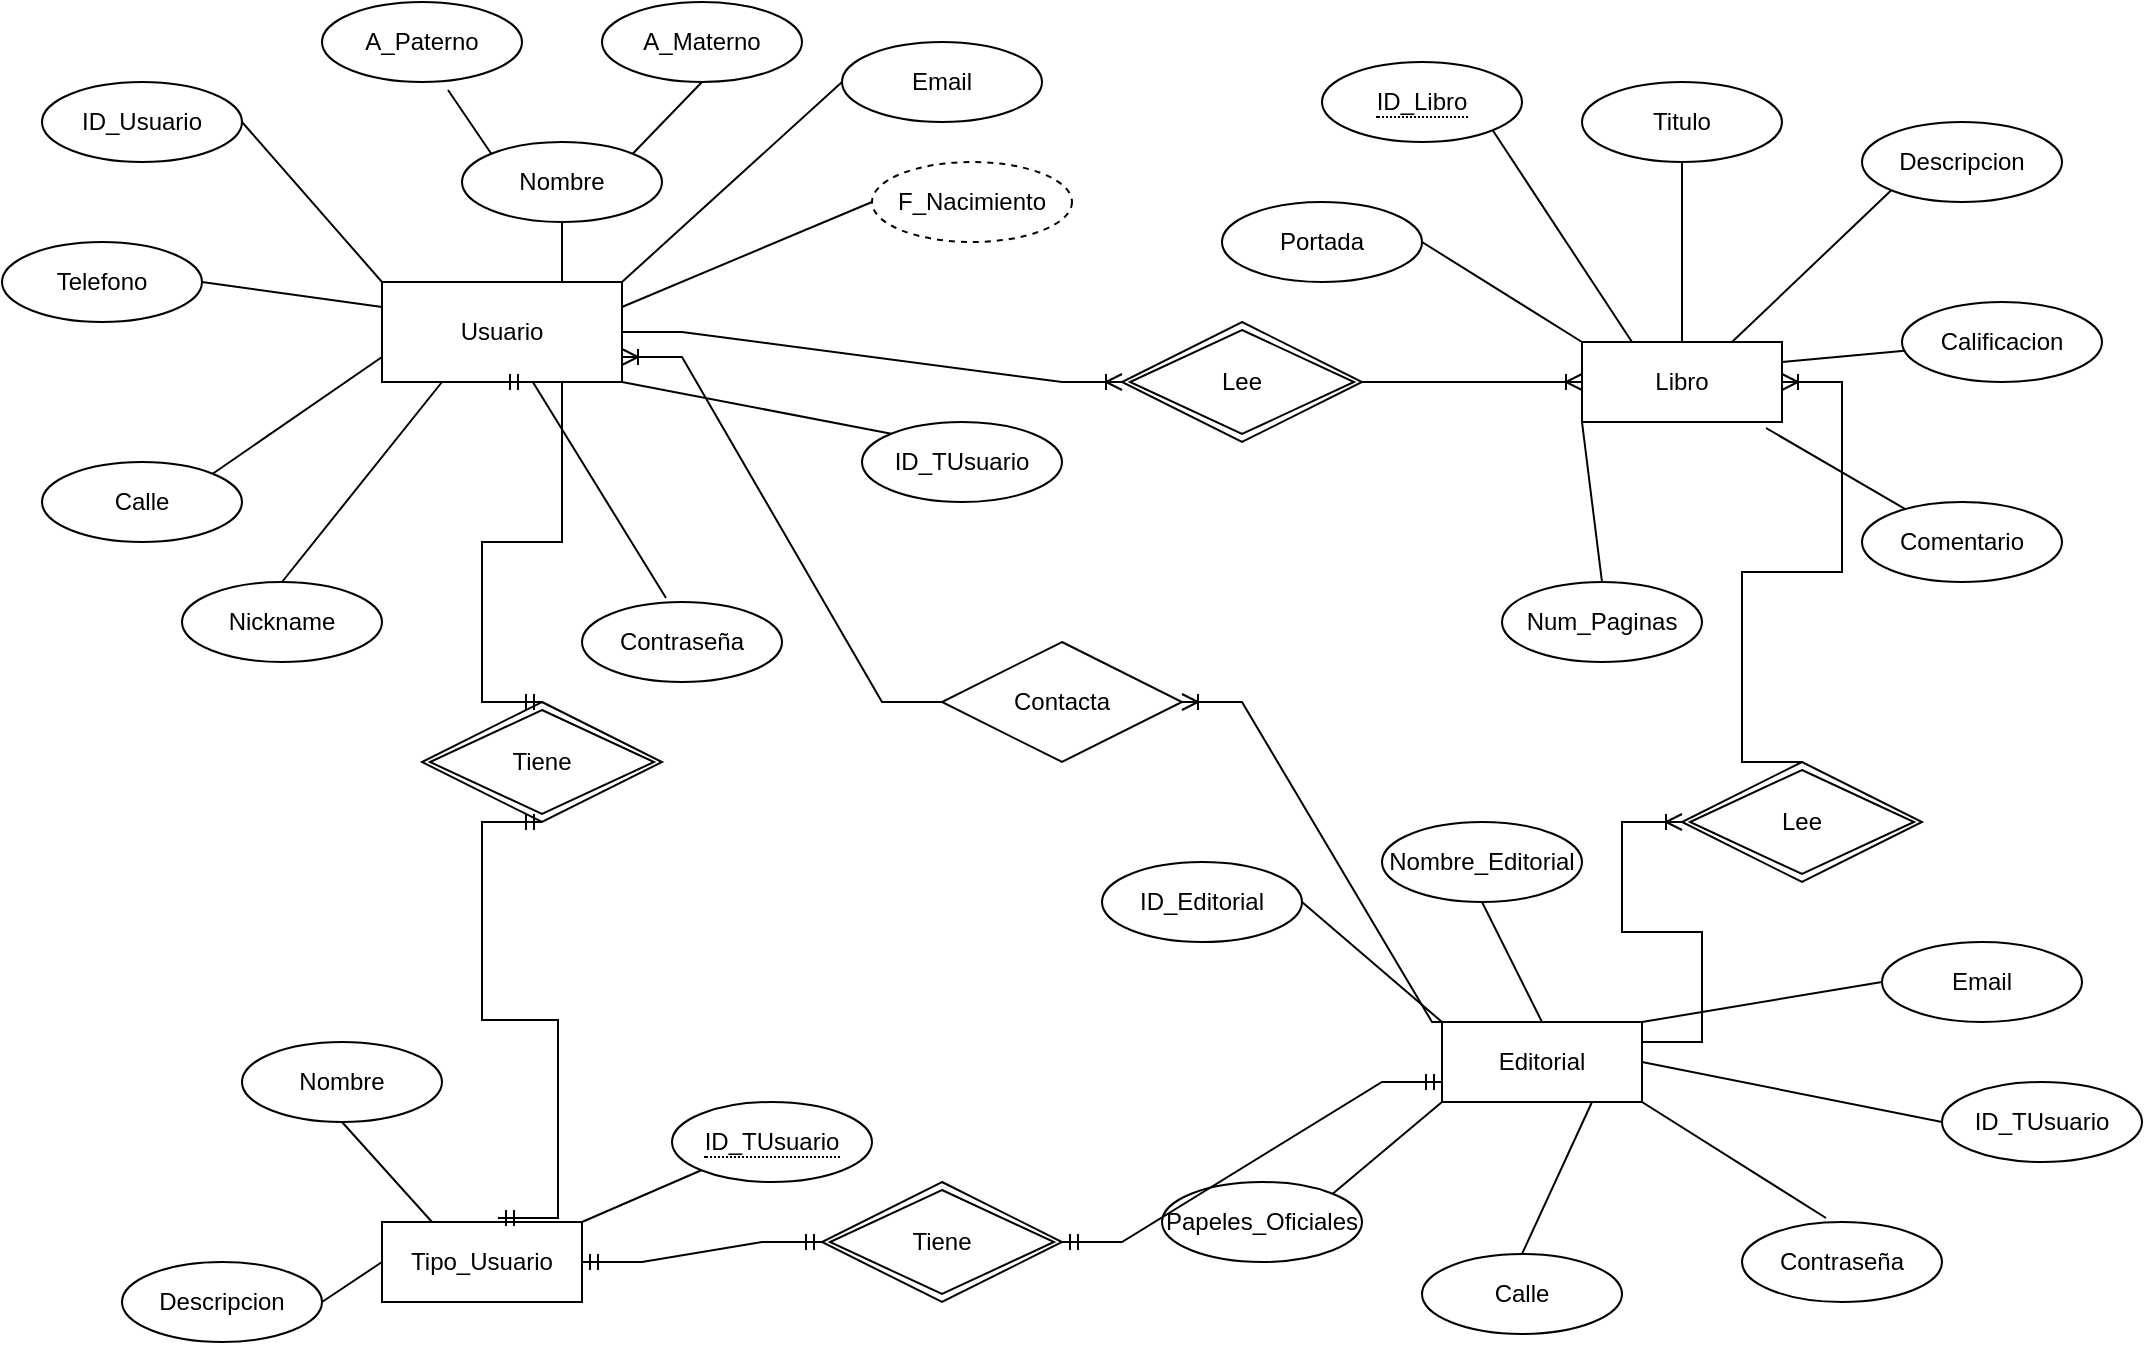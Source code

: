 <mxfile version="22.0.4" type="github">
  <diagram name="Modelo E/R" id="IhCKG4I5s8DM8B8GCM9t">
    <mxGraphModel dx="2537" dy="892" grid="1" gridSize="10" guides="1" tooltips="1" connect="1" arrows="1" fold="1" page="1" pageScale="1" pageWidth="850" pageHeight="1100" math="0" shadow="0">
      <root>
        <mxCell id="0" />
        <mxCell id="1" parent="0" />
        <mxCell id="hGGs1oTkZi790XXc7I2--1" value="Usuario" style="html=1;dashed=0;whiteSpace=wrap;" parent="1" vertex="1">
          <mxGeometry x="80" y="140" width="120" height="50" as="geometry" />
        </mxCell>
        <mxCell id="hGGs1oTkZi790XXc7I2--2" value="Nombre" style="ellipse;whiteSpace=wrap;html=1;align=center;" parent="1" vertex="1">
          <mxGeometry x="120" y="70" width="100" height="40" as="geometry" />
        </mxCell>
        <mxCell id="hGGs1oTkZi790XXc7I2--3" value="A_Paterno" style="ellipse;whiteSpace=wrap;html=1;align=center;" parent="1" vertex="1">
          <mxGeometry x="50" width="100" height="40" as="geometry" />
        </mxCell>
        <mxCell id="hGGs1oTkZi790XXc7I2--6" value="A_Materno" style="ellipse;whiteSpace=wrap;html=1;align=center;" parent="1" vertex="1">
          <mxGeometry x="190" width="100" height="40" as="geometry" />
        </mxCell>
        <mxCell id="hGGs1oTkZi790XXc7I2--10" value="ID_Usuario" style="ellipse;whiteSpace=wrap;html=1;align=center;" parent="1" vertex="1">
          <mxGeometry x="-90" y="40" width="100" height="40" as="geometry" />
        </mxCell>
        <mxCell id="hGGs1oTkZi790XXc7I2--12" value="Telefono" style="ellipse;whiteSpace=wrap;html=1;align=center;" parent="1" vertex="1">
          <mxGeometry x="-110" y="120" width="100" height="40" as="geometry" />
        </mxCell>
        <mxCell id="hGGs1oTkZi790XXc7I2--13" value="F_Nacimiento" style="ellipse;whiteSpace=wrap;html=1;align=center;dashed=1;" parent="1" vertex="1">
          <mxGeometry x="325" y="80" width="100" height="40" as="geometry" />
        </mxCell>
        <mxCell id="hGGs1oTkZi790XXc7I2--14" value="Calle" style="ellipse;whiteSpace=wrap;html=1;align=center;" parent="1" vertex="1">
          <mxGeometry x="-90" y="230" width="100" height="40" as="geometry" />
        </mxCell>
        <mxCell id="hGGs1oTkZi790XXc7I2--15" value="ID_TUsuario" style="ellipse;whiteSpace=wrap;html=1;align=center;" parent="1" vertex="1">
          <mxGeometry x="320" y="210" width="100" height="40" as="geometry" />
        </mxCell>
        <mxCell id="hGGs1oTkZi790XXc7I2--16" value="Email" style="ellipse;whiteSpace=wrap;html=1;align=center;" parent="1" vertex="1">
          <mxGeometry x="310" y="20" width="100" height="40" as="geometry" />
        </mxCell>
        <mxCell id="hGGs1oTkZi790XXc7I2--17" value="Contraseña" style="ellipse;whiteSpace=wrap;html=1;align=center;" parent="1" vertex="1">
          <mxGeometry x="180" y="300" width="100" height="40" as="geometry" />
        </mxCell>
        <mxCell id="hGGs1oTkZi790XXc7I2--18" value="Nickname" style="ellipse;whiteSpace=wrap;html=1;align=center;" parent="1" vertex="1">
          <mxGeometry x="-20" y="290" width="100" height="40" as="geometry" />
        </mxCell>
        <mxCell id="hGGs1oTkZi790XXc7I2--19" value="" style="endArrow=none;html=1;rounded=0;exitX=1;exitY=0.5;exitDx=0;exitDy=0;entryX=0;entryY=0;entryDx=0;entryDy=0;" parent="1" source="hGGs1oTkZi790XXc7I2--10" target="hGGs1oTkZi790XXc7I2--1" edge="1">
          <mxGeometry relative="1" as="geometry">
            <mxPoint x="-210" y="180" as="sourcePoint" />
            <mxPoint x="-50" y="180" as="targetPoint" />
          </mxGeometry>
        </mxCell>
        <mxCell id="hGGs1oTkZi790XXc7I2--20" value="" style="endArrow=none;html=1;rounded=0;entryX=1;entryY=0.5;entryDx=0;entryDy=0;exitX=0;exitY=0.25;exitDx=0;exitDy=0;" parent="1" source="hGGs1oTkZi790XXc7I2--1" target="hGGs1oTkZi790XXc7I2--12" edge="1">
          <mxGeometry relative="1" as="geometry">
            <mxPoint x="-200" y="190" as="sourcePoint" />
            <mxPoint x="-40" y="190" as="targetPoint" />
          </mxGeometry>
        </mxCell>
        <mxCell id="hGGs1oTkZi790XXc7I2--21" value="" style="endArrow=none;html=1;rounded=0;exitX=1;exitY=0;exitDx=0;exitDy=0;entryX=0;entryY=0.75;entryDx=0;entryDy=0;" parent="1" source="hGGs1oTkZi790XXc7I2--14" target="hGGs1oTkZi790XXc7I2--1" edge="1">
          <mxGeometry relative="1" as="geometry">
            <mxPoint x="-190" y="200" as="sourcePoint" />
            <mxPoint x="-30" y="200" as="targetPoint" />
          </mxGeometry>
        </mxCell>
        <mxCell id="hGGs1oTkZi790XXc7I2--22" value="" style="endArrow=none;html=1;rounded=0;entryX=0.5;entryY=0;entryDx=0;entryDy=0;exitX=0.25;exitY=1;exitDx=0;exitDy=0;" parent="1" source="hGGs1oTkZi790XXc7I2--1" target="hGGs1oTkZi790XXc7I2--18" edge="1">
          <mxGeometry relative="1" as="geometry">
            <mxPoint x="-180" y="210" as="sourcePoint" />
            <mxPoint x="-20" y="210" as="targetPoint" />
          </mxGeometry>
        </mxCell>
        <mxCell id="hGGs1oTkZi790XXc7I2--23" value="" style="endArrow=none;html=1;rounded=0;exitX=0.63;exitY=1.1;exitDx=0;exitDy=0;exitPerimeter=0;entryX=0;entryY=0;entryDx=0;entryDy=0;" parent="1" source="hGGs1oTkZi790XXc7I2--3" target="hGGs1oTkZi790XXc7I2--2" edge="1">
          <mxGeometry relative="1" as="geometry">
            <mxPoint x="-170" y="220" as="sourcePoint" />
            <mxPoint x="-10" y="220" as="targetPoint" />
          </mxGeometry>
        </mxCell>
        <mxCell id="hGGs1oTkZi790XXc7I2--24" value="" style="endArrow=none;html=1;rounded=0;exitX=0.5;exitY=1;exitDx=0;exitDy=0;entryX=1;entryY=0;entryDx=0;entryDy=0;" parent="1" source="hGGs1oTkZi790XXc7I2--6" target="hGGs1oTkZi790XXc7I2--2" edge="1">
          <mxGeometry relative="1" as="geometry">
            <mxPoint x="-160" y="230" as="sourcePoint" />
            <mxPoint y="230" as="targetPoint" />
          </mxGeometry>
        </mxCell>
        <mxCell id="hGGs1oTkZi790XXc7I2--25" value="" style="endArrow=none;html=1;rounded=0;exitX=0;exitY=0.5;exitDx=0;exitDy=0;entryX=1;entryY=0;entryDx=0;entryDy=0;" parent="1" source="hGGs1oTkZi790XXc7I2--16" target="hGGs1oTkZi790XXc7I2--1" edge="1">
          <mxGeometry relative="1" as="geometry">
            <mxPoint x="-150" y="240" as="sourcePoint" />
            <mxPoint x="10" y="240" as="targetPoint" />
          </mxGeometry>
        </mxCell>
        <mxCell id="hGGs1oTkZi790XXc7I2--26" value="" style="endArrow=none;html=1;rounded=0;exitX=0;exitY=0.5;exitDx=0;exitDy=0;entryX=1;entryY=0.25;entryDx=0;entryDy=0;" parent="1" source="hGGs1oTkZi790XXc7I2--13" target="hGGs1oTkZi790XXc7I2--1" edge="1">
          <mxGeometry relative="1" as="geometry">
            <mxPoint x="-140" y="250" as="sourcePoint" />
            <mxPoint x="20" y="250" as="targetPoint" />
          </mxGeometry>
        </mxCell>
        <mxCell id="hGGs1oTkZi790XXc7I2--27" value="" style="endArrow=none;html=1;rounded=0;exitX=0;exitY=0;exitDx=0;exitDy=0;entryX=1;entryY=1;entryDx=0;entryDy=0;" parent="1" source="hGGs1oTkZi790XXc7I2--15" target="hGGs1oTkZi790XXc7I2--1" edge="1">
          <mxGeometry relative="1" as="geometry">
            <mxPoint x="-130" y="260" as="sourcePoint" />
            <mxPoint x="30" y="260" as="targetPoint" />
          </mxGeometry>
        </mxCell>
        <mxCell id="hGGs1oTkZi790XXc7I2--28" value="" style="endArrow=none;html=1;rounded=0;exitX=0.42;exitY=-0.05;exitDx=0;exitDy=0;exitPerimeter=0;" parent="1" source="hGGs1oTkZi790XXc7I2--17" target="hGGs1oTkZi790XXc7I2--1" edge="1">
          <mxGeometry relative="1" as="geometry">
            <mxPoint x="-120" y="270" as="sourcePoint" />
            <mxPoint x="40" y="270" as="targetPoint" />
          </mxGeometry>
        </mxCell>
        <mxCell id="hGGs1oTkZi790XXc7I2--29" value="" style="endArrow=none;html=1;rounded=0;exitX=0.5;exitY=1;exitDx=0;exitDy=0;entryX=0.75;entryY=0;entryDx=0;entryDy=0;" parent="1" source="hGGs1oTkZi790XXc7I2--2" target="hGGs1oTkZi790XXc7I2--1" edge="1">
          <mxGeometry relative="1" as="geometry">
            <mxPoint x="-110" y="280" as="sourcePoint" />
            <mxPoint x="50" y="280" as="targetPoint" />
          </mxGeometry>
        </mxCell>
        <mxCell id="hGGs1oTkZi790XXc7I2--30" value="Libro" style="whiteSpace=wrap;html=1;align=center;" parent="1" vertex="1">
          <mxGeometry x="680" y="170" width="100" height="40" as="geometry" />
        </mxCell>
        <mxCell id="hGGs1oTkZi790XXc7I2--31" value="&lt;span style=&quot;border-bottom: 1px dotted&quot;&gt;ID_Libro&lt;/span&gt;" style="ellipse;whiteSpace=wrap;html=1;align=center;" parent="1" vertex="1">
          <mxGeometry x="550" y="30" width="100" height="40" as="geometry" />
        </mxCell>
        <mxCell id="hGGs1oTkZi790XXc7I2--33" value="Titulo" style="ellipse;whiteSpace=wrap;html=1;align=center;" parent="1" vertex="1">
          <mxGeometry x="680" y="40" width="100" height="40" as="geometry" />
        </mxCell>
        <mxCell id="hGGs1oTkZi790XXc7I2--34" value="Descripcion" style="ellipse;whiteSpace=wrap;html=1;align=center;" parent="1" vertex="1">
          <mxGeometry x="820" y="60" width="100" height="40" as="geometry" />
        </mxCell>
        <mxCell id="hGGs1oTkZi790XXc7I2--35" value="Calificacion" style="ellipse;whiteSpace=wrap;html=1;align=center;" parent="1" vertex="1">
          <mxGeometry x="840" y="150" width="100" height="40" as="geometry" />
        </mxCell>
        <mxCell id="hGGs1oTkZi790XXc7I2--36" value="Comentario" style="ellipse;whiteSpace=wrap;html=1;align=center;" parent="1" vertex="1">
          <mxGeometry x="820" y="250" width="100" height="40" as="geometry" />
        </mxCell>
        <mxCell id="hGGs1oTkZi790XXc7I2--37" value="Portada" style="ellipse;whiteSpace=wrap;html=1;align=center;" parent="1" vertex="1">
          <mxGeometry x="500" y="100" width="100" height="40" as="geometry" />
        </mxCell>
        <mxCell id="hGGs1oTkZi790XXc7I2--38" value="Num_Paginas" style="ellipse;whiteSpace=wrap;html=1;align=center;" parent="1" vertex="1">
          <mxGeometry x="640" y="290" width="100" height="40" as="geometry" />
        </mxCell>
        <mxCell id="hGGs1oTkZi790XXc7I2--41" value="Lee" style="shape=rhombus;double=1;perimeter=rhombusPerimeter;whiteSpace=wrap;html=1;align=center;" parent="1" vertex="1">
          <mxGeometry x="450" y="160" width="120" height="60" as="geometry" />
        </mxCell>
        <mxCell id="hGGs1oTkZi790XXc7I2--42" value="" style="edgeStyle=entityRelationEdgeStyle;fontSize=12;html=1;endArrow=ERoneToMany;rounded=0;exitX=1;exitY=0.5;exitDx=0;exitDy=0;entryX=0;entryY=0.5;entryDx=0;entryDy=0;" parent="1" source="hGGs1oTkZi790XXc7I2--1" target="hGGs1oTkZi790XXc7I2--41" edge="1">
          <mxGeometry width="100" height="100" relative="1" as="geometry">
            <mxPoint x="370" y="240" as="sourcePoint" />
            <mxPoint x="470" y="140" as="targetPoint" />
          </mxGeometry>
        </mxCell>
        <mxCell id="hGGs1oTkZi790XXc7I2--43" value="" style="edgeStyle=entityRelationEdgeStyle;fontSize=12;html=1;endArrow=ERoneToMany;rounded=0;exitX=1;exitY=0.5;exitDx=0;exitDy=0;entryX=0;entryY=0.5;entryDx=0;entryDy=0;" parent="1" source="hGGs1oTkZi790XXc7I2--41" target="hGGs1oTkZi790XXc7I2--30" edge="1">
          <mxGeometry width="100" height="100" relative="1" as="geometry">
            <mxPoint x="370" y="240" as="sourcePoint" />
            <mxPoint x="470" y="140" as="targetPoint" />
          </mxGeometry>
        </mxCell>
        <mxCell id="hGGs1oTkZi790XXc7I2--44" value="" style="endArrow=none;html=1;rounded=0;entryX=1;entryY=0.5;entryDx=0;entryDy=0;exitX=0;exitY=0;exitDx=0;exitDy=0;" parent="1" source="hGGs1oTkZi790XXc7I2--30" target="hGGs1oTkZi790XXc7I2--37" edge="1">
          <mxGeometry relative="1" as="geometry">
            <mxPoint x="733" y="116" as="sourcePoint" />
            <mxPoint x="610" y="120" as="targetPoint" />
          </mxGeometry>
        </mxCell>
        <mxCell id="hGGs1oTkZi790XXc7I2--45" value="" style="endArrow=none;html=1;rounded=0;entryX=1;entryY=1;entryDx=0;entryDy=0;exitX=0.25;exitY=0;exitDx=0;exitDy=0;" parent="1" source="hGGs1oTkZi790XXc7I2--30" target="hGGs1oTkZi790XXc7I2--31" edge="1">
          <mxGeometry relative="1" as="geometry">
            <mxPoint x="100" y="173" as="sourcePoint" />
            <mxPoint x="10" y="160" as="targetPoint" />
          </mxGeometry>
        </mxCell>
        <mxCell id="hGGs1oTkZi790XXc7I2--46" value="" style="endArrow=none;html=1;rounded=0;entryX=0.5;entryY=1;entryDx=0;entryDy=0;exitX=0.5;exitY=0;exitDx=0;exitDy=0;" parent="1" source="hGGs1oTkZi790XXc7I2--30" target="hGGs1oTkZi790XXc7I2--33" edge="1">
          <mxGeometry relative="1" as="geometry">
            <mxPoint x="110" y="183" as="sourcePoint" />
            <mxPoint x="20" y="170" as="targetPoint" />
          </mxGeometry>
        </mxCell>
        <mxCell id="hGGs1oTkZi790XXc7I2--47" value="" style="endArrow=none;html=1;rounded=0;entryX=0.5;entryY=0;entryDx=0;entryDy=0;exitX=0;exitY=1;exitDx=0;exitDy=0;" parent="1" source="hGGs1oTkZi790XXc7I2--30" target="hGGs1oTkZi790XXc7I2--38" edge="1">
          <mxGeometry relative="1" as="geometry">
            <mxPoint x="120" y="193" as="sourcePoint" />
            <mxPoint x="30" y="180" as="targetPoint" />
          </mxGeometry>
        </mxCell>
        <mxCell id="hGGs1oTkZi790XXc7I2--48" value="" style="endArrow=none;html=1;rounded=0;exitX=0.92;exitY=1.075;exitDx=0;exitDy=0;exitPerimeter=0;" parent="1" source="hGGs1oTkZi790XXc7I2--30" target="hGGs1oTkZi790XXc7I2--36" edge="1">
          <mxGeometry relative="1" as="geometry">
            <mxPoint x="130" y="203" as="sourcePoint" />
            <mxPoint x="40" y="190" as="targetPoint" />
          </mxGeometry>
        </mxCell>
        <mxCell id="hGGs1oTkZi790XXc7I2--49" value="" style="endArrow=none;html=1;rounded=0;entryX=1;entryY=0.25;entryDx=0;entryDy=0;" parent="1" source="hGGs1oTkZi790XXc7I2--35" target="hGGs1oTkZi790XXc7I2--30" edge="1">
          <mxGeometry relative="1" as="geometry">
            <mxPoint x="140" y="213" as="sourcePoint" />
            <mxPoint x="50" y="200" as="targetPoint" />
          </mxGeometry>
        </mxCell>
        <mxCell id="hGGs1oTkZi790XXc7I2--50" value="" style="endArrow=none;html=1;rounded=0;entryX=0.75;entryY=0;entryDx=0;entryDy=0;exitX=0;exitY=1;exitDx=0;exitDy=0;" parent="1" source="hGGs1oTkZi790XXc7I2--34" target="hGGs1oTkZi790XXc7I2--30" edge="1">
          <mxGeometry relative="1" as="geometry">
            <mxPoint x="150" y="223" as="sourcePoint" />
            <mxPoint x="60" y="210" as="targetPoint" />
          </mxGeometry>
        </mxCell>
        <mxCell id="hGGs1oTkZi790XXc7I2--51" value="Tipo_Usuario" style="whiteSpace=wrap;html=1;align=center;" parent="1" vertex="1">
          <mxGeometry x="80" y="610" width="100" height="40" as="geometry" />
        </mxCell>
        <mxCell id="hGGs1oTkZi790XXc7I2--54" value="&lt;span style=&quot;border-bottom: 1px dotted&quot;&gt;ID_TUsuario&lt;/span&gt;" style="ellipse;whiteSpace=wrap;html=1;align=center;" parent="1" vertex="1">
          <mxGeometry x="225" y="550" width="100" height="40" as="geometry" />
        </mxCell>
        <mxCell id="hGGs1oTkZi790XXc7I2--55" value="Nombre" style="ellipse;whiteSpace=wrap;html=1;align=center;" parent="1" vertex="1">
          <mxGeometry x="10" y="520" width="100" height="40" as="geometry" />
        </mxCell>
        <mxCell id="hGGs1oTkZi790XXc7I2--56" value="Descripcion" style="ellipse;whiteSpace=wrap;html=1;align=center;" parent="1" vertex="1">
          <mxGeometry x="-50" y="630" width="100" height="40" as="geometry" />
        </mxCell>
        <mxCell id="hGGs1oTkZi790XXc7I2--58" value="" style="endArrow=none;html=1;rounded=0;exitX=0;exitY=1;exitDx=0;exitDy=0;entryX=1;entryY=0;entryDx=0;entryDy=0;" parent="1" source="hGGs1oTkZi790XXc7I2--54" target="hGGs1oTkZi790XXc7I2--51" edge="1">
          <mxGeometry relative="1" as="geometry">
            <mxPoint x="340" y="390" as="sourcePoint" />
            <mxPoint x="500" y="390" as="targetPoint" />
          </mxGeometry>
        </mxCell>
        <mxCell id="hGGs1oTkZi790XXc7I2--59" value="" style="endArrow=none;html=1;rounded=0;exitX=0.5;exitY=1;exitDx=0;exitDy=0;entryX=0.25;entryY=0;entryDx=0;entryDy=0;" parent="1" source="hGGs1oTkZi790XXc7I2--55" target="hGGs1oTkZi790XXc7I2--51" edge="1">
          <mxGeometry relative="1" as="geometry">
            <mxPoint x="350" y="400" as="sourcePoint" />
            <mxPoint x="510" y="400" as="targetPoint" />
          </mxGeometry>
        </mxCell>
        <mxCell id="hGGs1oTkZi790XXc7I2--60" value="" style="endArrow=none;html=1;rounded=0;exitX=1;exitY=0.5;exitDx=0;exitDy=0;entryX=0;entryY=0.5;entryDx=0;entryDy=0;" parent="1" source="hGGs1oTkZi790XXc7I2--56" target="hGGs1oTkZi790XXc7I2--51" edge="1">
          <mxGeometry relative="1" as="geometry">
            <mxPoint x="360" y="410" as="sourcePoint" />
            <mxPoint x="520" y="410" as="targetPoint" />
          </mxGeometry>
        </mxCell>
        <mxCell id="hGGs1oTkZi790XXc7I2--61" value="Tiene" style="shape=rhombus;double=1;perimeter=rhombusPerimeter;whiteSpace=wrap;html=1;align=center;" parent="1" vertex="1">
          <mxGeometry x="100" y="350" width="120" height="60" as="geometry" />
        </mxCell>
        <mxCell id="hGGs1oTkZi790XXc7I2--62" value="" style="edgeStyle=entityRelationEdgeStyle;fontSize=12;html=1;endArrow=ERmandOne;startArrow=ERmandOne;rounded=0;exitX=0.5;exitY=0;exitDx=0;exitDy=0;entryX=0.5;entryY=1;entryDx=0;entryDy=0;" parent="1" source="hGGs1oTkZi790XXc7I2--61" target="hGGs1oTkZi790XXc7I2--1" edge="1">
          <mxGeometry width="100" height="100" relative="1" as="geometry">
            <mxPoint x="370" y="440" as="sourcePoint" />
            <mxPoint x="470" y="340" as="targetPoint" />
            <Array as="points">
              <mxPoint x="130" y="230" />
              <mxPoint x="160" y="330" />
              <mxPoint x="150" y="310" />
            </Array>
          </mxGeometry>
        </mxCell>
        <mxCell id="hGGs1oTkZi790XXc7I2--63" value="" style="edgeStyle=entityRelationEdgeStyle;fontSize=12;html=1;endArrow=ERmandOne;startArrow=ERmandOne;rounded=0;exitX=0.5;exitY=1;exitDx=0;exitDy=0;entryX=0.58;entryY=-0.05;entryDx=0;entryDy=0;entryPerimeter=0;" parent="1" source="hGGs1oTkZi790XXc7I2--61" target="hGGs1oTkZi790XXc7I2--51" edge="1">
          <mxGeometry width="100" height="100" relative="1" as="geometry">
            <mxPoint x="160" y="360" as="sourcePoint" />
            <mxPoint x="480" y="350" as="targetPoint" />
            <Array as="points">
              <mxPoint x="140" y="510" />
              <mxPoint x="170" y="580" />
            </Array>
          </mxGeometry>
        </mxCell>
        <mxCell id="hGGs1oTkZi790XXc7I2--64" value="Editorial" style="whiteSpace=wrap;html=1;align=center;" parent="1" vertex="1">
          <mxGeometry x="610" y="510" width="100" height="40" as="geometry" />
        </mxCell>
        <mxCell id="hGGs1oTkZi790XXc7I2--65" value="ID_Editorial" style="ellipse;whiteSpace=wrap;html=1;align=center;" parent="1" vertex="1">
          <mxGeometry x="440" y="430" width="100" height="40" as="geometry" />
        </mxCell>
        <mxCell id="hGGs1oTkZi790XXc7I2--66" value="Nombre_Editorial" style="ellipse;whiteSpace=wrap;html=1;align=center;" parent="1" vertex="1">
          <mxGeometry x="580" y="410" width="100" height="40" as="geometry" />
        </mxCell>
        <mxCell id="hGGs1oTkZi790XXc7I2--67" value="ID_TUsuario" style="ellipse;whiteSpace=wrap;html=1;align=center;" parent="1" vertex="1">
          <mxGeometry x="860" y="540" width="100" height="40" as="geometry" />
        </mxCell>
        <mxCell id="hGGs1oTkZi790XXc7I2--68" value="" style="endArrow=none;html=1;rounded=0;exitX=0;exitY=0.5;exitDx=0;exitDy=0;entryX=1;entryY=0.5;entryDx=0;entryDy=0;" parent="1" source="hGGs1oTkZi790XXc7I2--67" target="hGGs1oTkZi790XXc7I2--64" edge="1">
          <mxGeometry relative="1" as="geometry">
            <mxPoint x="370" y="600" as="sourcePoint" />
            <mxPoint x="680" y="520" as="targetPoint" />
          </mxGeometry>
        </mxCell>
        <mxCell id="hGGs1oTkZi790XXc7I2--69" value="Papeles_Oficiales" style="ellipse;whiteSpace=wrap;html=1;align=center;" parent="1" vertex="1">
          <mxGeometry x="470" y="590" width="100" height="40" as="geometry" />
        </mxCell>
        <mxCell id="hGGs1oTkZi790XXc7I2--70" value="Calle" style="ellipse;whiteSpace=wrap;html=1;align=center;" parent="1" vertex="1">
          <mxGeometry x="600" y="626" width="100" height="40" as="geometry" />
        </mxCell>
        <mxCell id="hGGs1oTkZi790XXc7I2--71" value="" style="endArrow=none;html=1;rounded=0;exitX=0.5;exitY=0;exitDx=0;exitDy=0;entryX=0.75;entryY=1;entryDx=0;entryDy=0;" parent="1" source="hGGs1oTkZi790XXc7I2--70" target="hGGs1oTkZi790XXc7I2--64" edge="1">
          <mxGeometry relative="1" as="geometry">
            <mxPoint x="500" y="596" as="sourcePoint" />
            <mxPoint x="770" y="574" as="targetPoint" />
          </mxGeometry>
        </mxCell>
        <mxCell id="hGGs1oTkZi790XXc7I2--72" value="Contraseña" style="ellipse;whiteSpace=wrap;html=1;align=center;" parent="1" vertex="1">
          <mxGeometry x="760" y="610" width="100" height="40" as="geometry" />
        </mxCell>
        <mxCell id="hGGs1oTkZi790XXc7I2--74" value="" style="endArrow=none;html=1;rounded=0;exitX=0.42;exitY=-0.05;exitDx=0;exitDy=0;exitPerimeter=0;entryX=1;entryY=1;entryDx=0;entryDy=0;" parent="1" source="hGGs1oTkZi790XXc7I2--72" target="hGGs1oTkZi790XXc7I2--64" edge="1">
          <mxGeometry relative="1" as="geometry">
            <mxPoint x="565" y="545" as="sourcePoint" />
            <mxPoint x="840" y="465" as="targetPoint" />
          </mxGeometry>
        </mxCell>
        <mxCell id="hGGs1oTkZi790XXc7I2--75" value="Email" style="ellipse;whiteSpace=wrap;html=1;align=center;" parent="1" vertex="1">
          <mxGeometry x="830" y="470" width="100" height="40" as="geometry" />
        </mxCell>
        <mxCell id="hGGs1oTkZi790XXc7I2--80" value="" style="endArrow=none;html=1;rounded=0;exitX=0;exitY=0.5;exitDx=0;exitDy=0;entryX=1;entryY=0;entryDx=0;entryDy=0;" parent="1" source="hGGs1oTkZi790XXc7I2--75" target="hGGs1oTkZi790XXc7I2--64" edge="1">
          <mxGeometry relative="1" as="geometry">
            <mxPoint x="340" y="390" as="sourcePoint" />
            <mxPoint x="500" y="390" as="targetPoint" />
          </mxGeometry>
        </mxCell>
        <mxCell id="hGGs1oTkZi790XXc7I2--81" value="" style="endArrow=none;html=1;rounded=0;exitX=0.5;exitY=1;exitDx=0;exitDy=0;entryX=0.5;entryY=0;entryDx=0;entryDy=0;" parent="1" source="hGGs1oTkZi790XXc7I2--66" target="hGGs1oTkZi790XXc7I2--64" edge="1">
          <mxGeometry relative="1" as="geometry">
            <mxPoint x="350" y="400" as="sourcePoint" />
            <mxPoint x="510" y="400" as="targetPoint" />
          </mxGeometry>
        </mxCell>
        <mxCell id="hGGs1oTkZi790XXc7I2--82" value="" style="endArrow=none;html=1;rounded=0;exitX=1;exitY=0.5;exitDx=0;exitDy=0;entryX=0;entryY=0;entryDx=0;entryDy=0;" parent="1" source="hGGs1oTkZi790XXc7I2--65" target="hGGs1oTkZi790XXc7I2--64" edge="1">
          <mxGeometry relative="1" as="geometry">
            <mxPoint x="360" y="410" as="sourcePoint" />
            <mxPoint x="520" y="410" as="targetPoint" />
          </mxGeometry>
        </mxCell>
        <mxCell id="hGGs1oTkZi790XXc7I2--83" value="" style="endArrow=none;html=1;rounded=0;exitX=1;exitY=0;exitDx=0;exitDy=0;entryX=0;entryY=1;entryDx=0;entryDy=0;" parent="1" source="hGGs1oTkZi790XXc7I2--69" target="hGGs1oTkZi790XXc7I2--64" edge="1">
          <mxGeometry relative="1" as="geometry">
            <mxPoint x="370" y="420" as="sourcePoint" />
            <mxPoint x="530" y="420" as="targetPoint" />
          </mxGeometry>
        </mxCell>
        <mxCell id="hGGs1oTkZi790XXc7I2--84" value="Contacta" style="shape=rhombus;perimeter=rhombusPerimeter;whiteSpace=wrap;html=1;align=center;" parent="1" vertex="1">
          <mxGeometry x="360" y="320" width="120" height="60" as="geometry" />
        </mxCell>
        <mxCell id="hGGs1oTkZi790XXc7I2--85" value="" style="edgeStyle=entityRelationEdgeStyle;fontSize=12;html=1;endArrow=ERoneToMany;rounded=0;exitX=0.25;exitY=0;exitDx=0;exitDy=0;entryX=1;entryY=0.5;entryDx=0;entryDy=0;" parent="1" source="hGGs1oTkZi790XXc7I2--64" target="hGGs1oTkZi790XXc7I2--84" edge="1">
          <mxGeometry width="100" height="100" relative="1" as="geometry">
            <mxPoint x="370" y="440" as="sourcePoint" />
            <mxPoint x="470" y="340" as="targetPoint" />
          </mxGeometry>
        </mxCell>
        <mxCell id="hGGs1oTkZi790XXc7I2--87" value="" style="edgeStyle=entityRelationEdgeStyle;fontSize=12;html=1;endArrow=ERoneToMany;rounded=0;exitX=0;exitY=0.5;exitDx=0;exitDy=0;entryX=1;entryY=0.75;entryDx=0;entryDy=0;" parent="1" source="hGGs1oTkZi790XXc7I2--84" target="hGGs1oTkZi790XXc7I2--1" edge="1">
          <mxGeometry width="100" height="100" relative="1" as="geometry">
            <mxPoint x="370" y="440" as="sourcePoint" />
            <mxPoint x="470" y="340" as="targetPoint" />
            <Array as="points">
              <mxPoint x="180" y="220" />
              <mxPoint x="180" y="200" />
            </Array>
          </mxGeometry>
        </mxCell>
        <mxCell id="hGGs1oTkZi790XXc7I2--90" value="" style="edgeStyle=entityRelationEdgeStyle;fontSize=12;html=1;endArrow=ERmandOne;startArrow=ERmandOne;rounded=0;entryX=0;entryY=0.75;entryDx=0;entryDy=0;exitX=1;exitY=0.5;exitDx=0;exitDy=0;" parent="1" source="hGGs1oTkZi790XXc7I2--91" target="hGGs1oTkZi790XXc7I2--64" edge="1">
          <mxGeometry width="100" height="100" relative="1" as="geometry">
            <mxPoint x="450" y="540" as="sourcePoint" />
            <mxPoint x="148" y="618" as="targetPoint" />
            <Array as="points">
              <mxPoint x="150" y="520" />
              <mxPoint x="180" y="590" />
            </Array>
          </mxGeometry>
        </mxCell>
        <mxCell id="hGGs1oTkZi790XXc7I2--91" value="Tiene" style="shape=rhombus;double=1;perimeter=rhombusPerimeter;whiteSpace=wrap;html=1;align=center;" parent="1" vertex="1">
          <mxGeometry x="300" y="590" width="120" height="60" as="geometry" />
        </mxCell>
        <mxCell id="hGGs1oTkZi790XXc7I2--92" value="" style="edgeStyle=entityRelationEdgeStyle;fontSize=12;html=1;endArrow=ERmandOne;startArrow=ERmandOne;rounded=0;entryX=0;entryY=0.5;entryDx=0;entryDy=0;" parent="1" source="hGGs1oTkZi790XXc7I2--51" target="hGGs1oTkZi790XXc7I2--91" edge="1">
          <mxGeometry width="100" height="100" relative="1" as="geometry">
            <mxPoint x="430" y="630" as="sourcePoint" />
            <mxPoint x="620" y="550" as="targetPoint" />
            <Array as="points">
              <mxPoint x="160" y="530" />
              <mxPoint x="190" y="600" />
            </Array>
          </mxGeometry>
        </mxCell>
        <mxCell id="hGGs1oTkZi790XXc7I2--93" value="Lee" style="shape=rhombus;double=1;perimeter=rhombusPerimeter;whiteSpace=wrap;html=1;align=center;" parent="1" vertex="1">
          <mxGeometry x="730" y="380" width="120" height="60" as="geometry" />
        </mxCell>
        <mxCell id="hGGs1oTkZi790XXc7I2--96" value="" style="edgeStyle=entityRelationEdgeStyle;fontSize=12;html=1;endArrow=ERoneToMany;rounded=0;exitX=1;exitY=0.25;exitDx=0;exitDy=0;entryX=0;entryY=0.5;entryDx=0;entryDy=0;" parent="1" source="hGGs1oTkZi790XXc7I2--64" target="hGGs1oTkZi790XXc7I2--93" edge="1">
          <mxGeometry width="100" height="100" relative="1" as="geometry">
            <mxPoint x="370" y="440" as="sourcePoint" />
            <mxPoint x="470" y="340" as="targetPoint" />
          </mxGeometry>
        </mxCell>
        <mxCell id="hGGs1oTkZi790XXc7I2--97" value="" style="edgeStyle=entityRelationEdgeStyle;fontSize=12;html=1;endArrow=ERoneToMany;rounded=0;exitX=0.5;exitY=0;exitDx=0;exitDy=0;" parent="1" source="hGGs1oTkZi790XXc7I2--93" target="hGGs1oTkZi790XXc7I2--30" edge="1">
          <mxGeometry width="100" height="100" relative="1" as="geometry">
            <mxPoint x="860" y="360" as="sourcePoint" />
            <mxPoint x="470" y="340" as="targetPoint" />
            <Array as="points">
              <mxPoint x="850" y="240" />
              <mxPoint x="920" y="280" />
            </Array>
          </mxGeometry>
        </mxCell>
      </root>
    </mxGraphModel>
  </diagram>
</mxfile>
